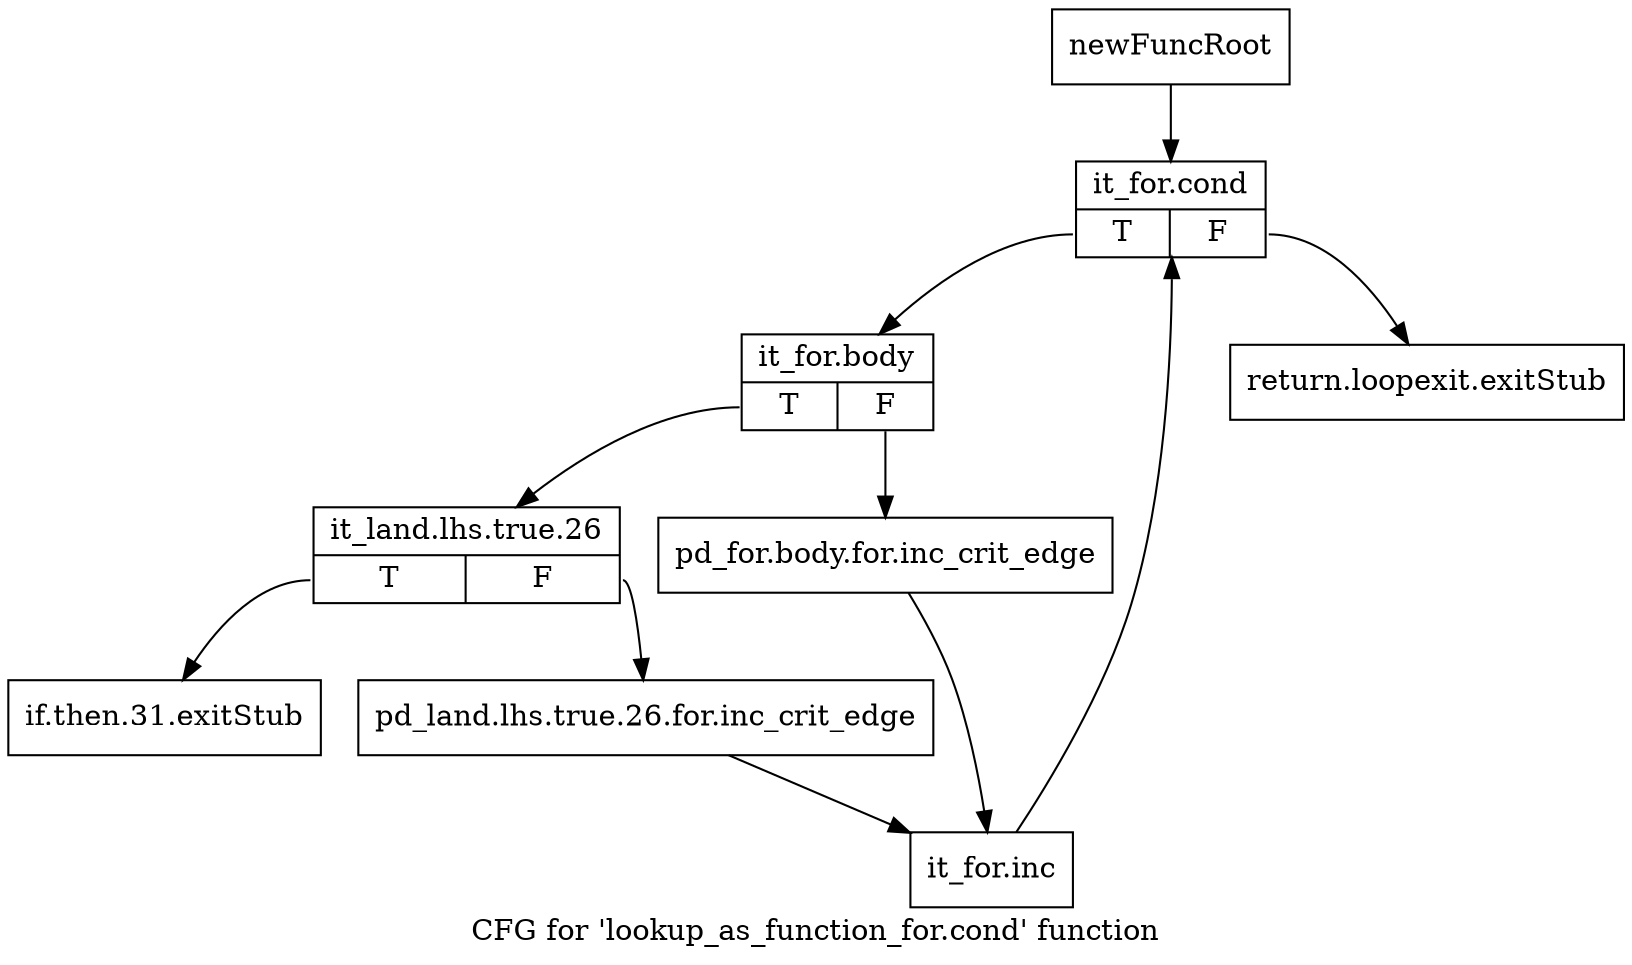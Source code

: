 digraph "CFG for 'lookup_as_function_for.cond' function" {
	label="CFG for 'lookup_as_function_for.cond' function";

	Node0xa9c4160 [shape=record,label="{newFuncRoot}"];
	Node0xa9c4160 -> Node0xa9c4250;
	Node0xa9c41b0 [shape=record,label="{return.loopexit.exitStub}"];
	Node0xa9c4200 [shape=record,label="{if.then.31.exitStub}"];
	Node0xa9c4250 [shape=record,label="{it_for.cond|{<s0>T|<s1>F}}"];
	Node0xa9c4250:s0 -> Node0xa9c42a0;
	Node0xa9c4250:s1 -> Node0xa9c41b0;
	Node0xa9c42a0 [shape=record,label="{it_for.body|{<s0>T|<s1>F}}"];
	Node0xa9c42a0:s0 -> Node0xa9c4340;
	Node0xa9c42a0:s1 -> Node0xa9c42f0;
	Node0xa9c42f0 [shape=record,label="{pd_for.body.for.inc_crit_edge}"];
	Node0xa9c42f0 -> Node0xa9c43e0;
	Node0xa9c4340 [shape=record,label="{it_land.lhs.true.26|{<s0>T|<s1>F}}"];
	Node0xa9c4340:s0 -> Node0xa9c4200;
	Node0xa9c4340:s1 -> Node0xa9c4390;
	Node0xa9c4390 [shape=record,label="{pd_land.lhs.true.26.for.inc_crit_edge}"];
	Node0xa9c4390 -> Node0xa9c43e0;
	Node0xa9c43e0 [shape=record,label="{it_for.inc}"];
	Node0xa9c43e0 -> Node0xa9c4250;
}
